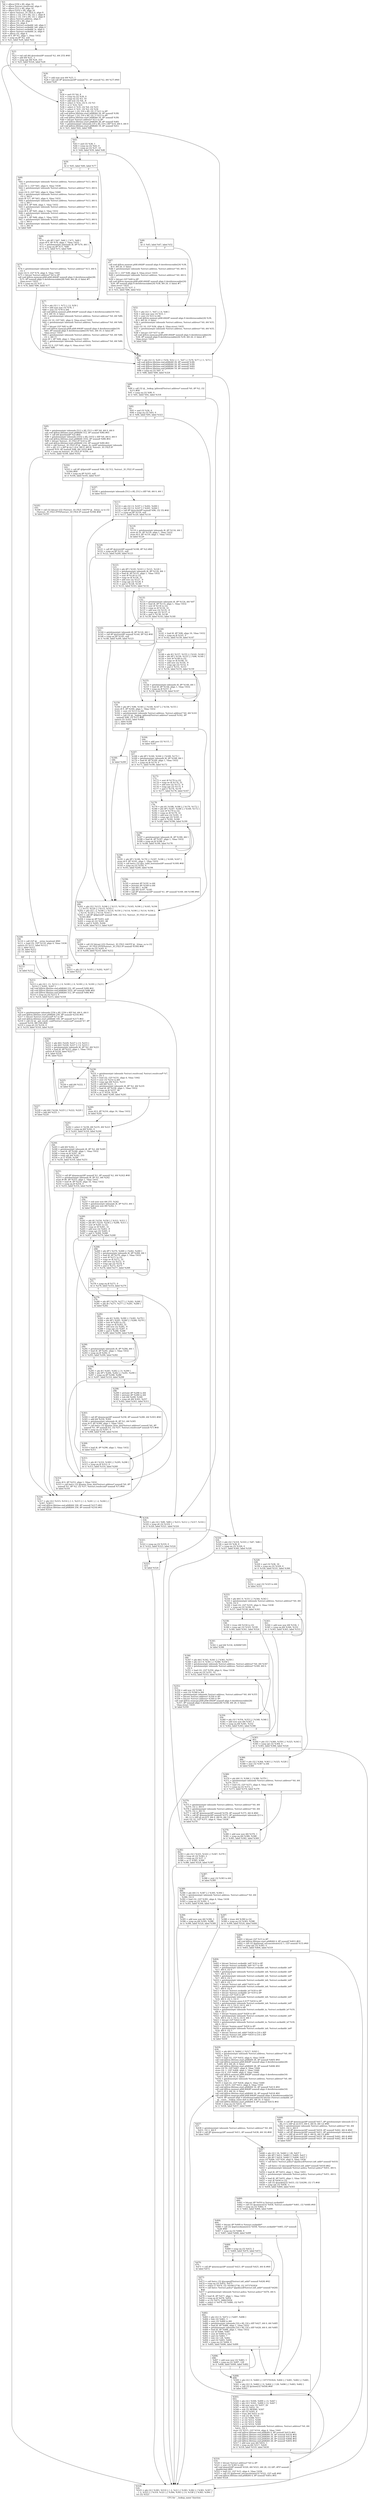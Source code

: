 digraph "CFG for '__lookup_name' function" {
	label="CFG for '__lookup_name' function";

	Node0x1a69a30 [shape=record,label="{%5:\l  %6 = alloca [256 x i8], align 16\l  %7 = alloca %struct.resolvconf, align 4\l  %8 = alloca [512 x i8], align 16\l  %9 = alloca [1032 x i8], align 16\l  %10 = alloca %struct._IO_FILE.0, align 8\l  %11 = alloca \{ i32, [16 x i8], i32 \}, align 8\l  %12 = alloca \{ i32, [16 x i8], i32 \}, align 8\l  %13 = alloca %struct.address, align 4\l  %14 = alloca [19 x i8], align 4\l  %15 = alloca i32, align 4\l  %16 = alloca %struct.sockaddr_in6, align 4\l  %17 = alloca %struct.sockaddr_in6, align 4\l  %18 = alloca %struct.sockaddr_in, align 4\l  %19 = alloca %struct.sockaddr_in, align 4\l  %20 = alloca i32, align 4\l  store i8 0, i8* %1, align 1, !tbaa !1632\l  %21 = icmp eq i8* %2, null\l  br i1 %21, label %29, label %22\l|{<s0>T|<s1>F}}"];
	Node0x1a69a30:s0 -> Node0x1a69f50;
	Node0x1a69a30:s1 -> Node0x1a69eb0;
	Node0x1a69eb0 [shape=record,label="{%22:\l22:                                               \l  %23 = tail call i64 @strnlen(i8* nonnull %2, i64 255) #40\l  %24 = add i64 %23, -1\l  %25 = icmp ugt i64 %24, 253\l  br i1 %25, label %524, label %26\l|{<s0>T|<s1>F}}"];
	Node0x1a69eb0:s0 -> Node0x1a6bf80;
	Node0x1a69eb0:s1 -> Node0x1a69f00;
	Node0x1a69f00 [shape=record,label="{%26:\l26:                                               \l  %27 = add nuw nsw i64 %23, 1\l  %28 = tail call i8* @memcpy(i8* nonnull %1, i8* nonnull %2, i64 %27) #40\l  br label %29\l}"];
	Node0x1a69f00 -> Node0x1a69f50;
	Node0x1a69f50 [shape=record,label="{%29:\l29:                                               \l  %30 = and i32 %4, 8\l  %31 = icmp eq i32 %30, 0\l  %32 = icmp eq i32 %3, 10\l  %33 = add nsw i32 %4, -8\l  %34 = select i1 %32, i32 0, i32 %3\l  %35 = or i1 %32, %31\l  %36 = select i1 %35, i32 %4, i32 %33\l  %37 = select i1 %31, i32 %3, i32 %34\l  %38 = bitcast \{ i32, [16 x i8], i32 \}* %11 to i8*\l  call void @llvm.lifetime.start.p0i8(i64 24, i8* nonnull %38)\l  %39 = bitcast \{ i32, [16 x i8], i32 \}* %12 to i8*\l  call void @llvm.lifetime.start.p0i8(i64 24, i8* nonnull %39)\l  %40 = bitcast %struct.address* %13 to i8*\l  call void @llvm.lifetime.start.p0i8(i64 28, i8* nonnull %40)\l  %41 = getelementptr inbounds [19 x i8], [19 x i8]* %14, i64 0, i64 0\l  call void @llvm.lifetime.start.p0i8(i64 19, i8* nonnull %41)\l  br i1 %21, label %42, label %86\l|{<s0>T|<s1>F}}"];
	Node0x1a69f50:s0 -> Node0x1a69fa0;
	Node0x1a69f50:s1 -> Node0x1a6a270;
	Node0x1a69fa0 [shape=record,label="{%42:\l42:                                               \l  %43 = and i32 %36, 1\l  %44 = icmp eq i32 %43, 0\l  %45 = icmp ne i32 %37, 10\l  br i1 %44, label %59, label %46\l|{<s0>T|<s1>F}}"];
	Node0x1a69fa0:s0 -> Node0x1a6a0e0;
	Node0x1a69fa0:s1 -> Node0x1a69ff0;
	Node0x1a69ff0 [shape=record,label="{%46:\l46:                                               \l  br i1 %45, label %47, label %52\l|{<s0>T|<s1>F}}"];
	Node0x1a69ff0:s0 -> Node0x1a6a040;
	Node0x1a69ff0:s1 -> Node0x1a6a090;
	Node0x1a6a040 [shape=record,label="{%47:\l47:                                               \l  call void @llvm.memset.p0i8.i64(i8* nonnull align 8 dereferenceable(24) %38,\l... i8 0, i64 24, i1 false)\l  %48 = getelementptr inbounds %struct.address, %struct.address* %0, i64 0,\l... i32 0\l  store i32 2, i32* %48, align 4, !tbaa.struct !1635\l  %49 = getelementptr inbounds %struct.address, %struct.address* %0, i64 0,\l... i32 1\l  %50 = bitcast i32* %49 to i8*\l  call void @llvm.memcpy.p0i8.p0i8.i64(i8* nonnull align 4 dereferenceable(24)\l... %50, i8* nonnull align 8 dereferenceable(24) %38, i64 24, i1 false) #7,\l... !tbaa.struct !1635\l  %51 = icmp eq i32 %37, 2\l  br i1 %51, label %86, label %52\l|{<s0>T|<s1>F}}"];
	Node0x1a6a040:s0 -> Node0x1a6a270;
	Node0x1a6a040:s1 -> Node0x1a6a090;
	Node0x1a6a090 [shape=record,label="{%52:\l52:                                               \l  %53 = phi i32 [ 1, %47 ], [ 0, %46 ]\l  %54 = add nuw nsw i32 %53, 1\l  %55 = zext i32 %53 to i64\l  call void @llvm.memset.p0i8.i64(i8* nonnull align 8 dereferenceable(24) %39,\l... i8 0, i64 24, i1 false)\l  %56 = getelementptr inbounds %struct.address, %struct.address* %0, i64 %55,\l... i32 0\l  store i32 10, i32* %56, align 4, !tbaa.struct !1635\l  %57 = getelementptr inbounds %struct.address, %struct.address* %0, i64 %55,\l... i32 1\l  %58 = bitcast i32* %57 to i8*\l  call void @llvm.memcpy.p0i8.p0i8.i64(i8* nonnull align 4 dereferenceable(24)\l... %58, i8* nonnull align 8 dereferenceable(24) %39, i64 24, i1 false) #7,\l... !tbaa.struct !1635\l  br label %86\l}"];
	Node0x1a6a090 -> Node0x1a6a270;
	Node0x1a6a0e0 [shape=record,label="{%59:\l59:                                               \l  br i1 %45, label %60, label %77\l|{<s0>T|<s1>F}}"];
	Node0x1a6a0e0:s0 -> Node0x1a6a130;
	Node0x1a6a0e0:s1 -> Node0x1a6a220;
	Node0x1a6a130 [shape=record,label="{%60:\l60:                                               \l  %61 = getelementptr inbounds %struct.address, %struct.address* %13, i64 0,\l... i32 0\l  store i32 2, i32* %61, align 4, !tbaa !1638\l  %62 = getelementptr inbounds %struct.address, %struct.address* %13, i64 0,\l... i32 1\l  store i32 0, i32* %62, align 4, !tbaa !1640\l  %63 = getelementptr inbounds %struct.address, %struct.address* %13, i64 0,\l... i32 2, i64 0\l  store i8 127, i8* %63, align 4, !tbaa !1632\l  %64 = getelementptr inbounds %struct.address, %struct.address* %13, i64 0,\l... i32 2, i64 1\l  store i8 0, i8* %64, align 1, !tbaa !1632\l  %65 = getelementptr inbounds %struct.address, %struct.address* %13, i64 0,\l... i32 2, i64 2\l  store i8 0, i8* %65, align 2, !tbaa !1632\l  %66 = getelementptr inbounds %struct.address, %struct.address* %13, i64 0,\l... i32 2, i64 3\l  store i8 1, i8* %66, align 1, !tbaa !1632\l  %67 = getelementptr inbounds %struct.address, %struct.address* %13, i64 0,\l... i32 2, i64 4\l  %68 = getelementptr inbounds %struct.address, %struct.address* %13, i64 0,\l... i32 2, i64 16\l  br label %69\l}"];
	Node0x1a6a130 -> Node0x1a6a180;
	Node0x1a6a180 [shape=record,label="{%69:\l69:                                               \l  %70 = phi i8* [ %67, %60 ], [ %71, %69 ]\l  store i8 0, i8* %70, align 1, !tbaa !1632\l  %71 = getelementptr inbounds i8, i8* %70, i64 1\l  %72 = icmp eq i8* %71, %68\l  br i1 %72, label %73, label %69\l|{<s0>T|<s1>F}}"];
	Node0x1a6a180:s0 -> Node0x1a6a1d0;
	Node0x1a6a180:s1 -> Node0x1a6a180;
	Node0x1a6a1d0 [shape=record,label="{%73:\l73:                                               \l  %74 = getelementptr inbounds %struct.address, %struct.address* %13, i64 0,\l... i32 3\l  store i32 0, i32* %74, align 4, !tbaa !1641\l  %75 = bitcast %struct.address* %0 to i8*\l  call void @llvm.memcpy.p0i8.p0i8.i64(i8* nonnull align 4 dereferenceable(28)\l... %75, i8* nonnull align 4 dereferenceable(28) %40, i64 28, i1 false) #7,\l... !tbaa.struct !1635\l  %76 = icmp eq i32 %37, 2\l  br i1 %76, label %86, label %77\l|{<s0>T|<s1>F}}"];
	Node0x1a6a1d0:s0 -> Node0x1a6a270;
	Node0x1a6a1d0:s1 -> Node0x1a6a220;
	Node0x1a6a220 [shape=record,label="{%77:\l77:                                               \l  %78 = phi i32 [ 1, %73 ], [ 0, %59 ]\l  %79 = add nuw nsw i32 %78, 1\l  %80 = zext i32 %78 to i64\l  call void @llvm.memset.p0i8.i64(i8* nonnull align 4 dereferenceable(19) %41,\l... i8 0, i64 19, i1 false)\l  %81 = getelementptr inbounds %struct.address, %struct.address* %0, i64 %80,\l... i32 0\l  store i32 10, i32* %81, align 4, !tbaa.struct !1635\l  %82 = getelementptr inbounds %struct.address, %struct.address* %0, i64 %80,\l... i32 1\l  %83 = bitcast i32* %82 to i8*\l  call void @llvm.memcpy.p0i8.p0i8.i64(i8* nonnull align 4 dereferenceable(19)\l... %83, i8* nonnull align 4 dereferenceable(19) %41, i64 19, i1 false) #7,\l... !tbaa.struct !1635\l  %84 = getelementptr inbounds %struct.address, %struct.address* %0, i64 %80,\l... i32 2, i64 15\l  store i8 1, i8* %84, align 1, !tbaa.struct !1635\l  %85 = getelementptr inbounds %struct.address, %struct.address* %0, i64 %80,\l... i32 3\l  store i32 0, i32* %85, align 4, !tbaa.struct !1635\l  br label %86\l}"];
	Node0x1a6a220 -> Node0x1a6a270;
	Node0x1a6a270 [shape=record,label="{%86:\l86:                                               \l  %87 = phi i32 [ 0, %29 ], [ %54, %52 ], [ 1, %47 ], [ %79, %77 ], [ 1, %73 ]\l  call void @llvm.lifetime.end.p0i8(i64 24, i8* nonnull %38)\l  call void @llvm.lifetime.end.p0i8(i64 24, i8* nonnull %39)\l  call void @llvm.lifetime.end.p0i8(i64 28, i8* nonnull %40)\l  call void @llvm.lifetime.end.p0i8(i64 19, i8* nonnull %41)\l  %88 = icmp eq i32 %87, 0\l  br i1 %88, label %89, label %324\l|{<s0>T|<s1>F}}"];
	Node0x1a6a270:s0 -> Node0x1a6a2c0;
	Node0x1a6a270:s1 -> Node0x1a6b440;
	Node0x1a6a2c0 [shape=record,label="{%89:\l89:                                               \l  %90 = call i32 @__lookup_ipliteral(%struct.address* nonnull %0, i8* %2, i32\l... %37) #40\l  %91 = icmp eq i32 %90, 0\l  br i1 %91, label %92, label %318\l|{<s0>T|<s1>F}}"];
	Node0x1a6a2c0:s0 -> Node0x1a6a310;
	Node0x1a6a2c0:s1 -> Node0x1a6b350;
	Node0x1a6a310 [shape=record,label="{%92:\l92:                                               \l  %93 = and i32 %36, 4\l  %94 = icmp eq i32 %93, 0\l  br i1 %94, label %95, label %323\l|{<s0>T|<s1>F}}"];
	Node0x1a6a310:s0 -> Node0x1a6a360;
	Node0x1a6a310:s1 -> Node0x1a6b3f0;
	Node0x1a6a360 [shape=record,label="{%95:\l95:                                               \l  %96 = getelementptr inbounds [512 x i8], [512 x i8]* %8, i64 0, i64 0\l  call void @llvm.lifetime.start.p0i8(i64 512, i8* nonnull %96) #41\l  %97 = call i64 @strlen(i8* %2) #40\l  %98 = getelementptr inbounds [1032 x i8], [1032 x i8]* %9, i64 0, i64 0\l  call void @llvm.lifetime.start.p0i8(i64 1032, i8* nonnull %98) #41\l  %99 = bitcast %struct._IO_FILE.0* %10 to i8*\l  call void @llvm.lifetime.start.p0i8(i64 232, i8* nonnull %99) #41\l  %100 = call %struct._IO_FILE.0* @__fopen_rb_ca(i8* getelementptr inbounds\l... ([11 x i8], [11 x i8]* @.str.1.414, i64 0, i64 0), %struct._IO_FILE.0*\l... nonnull %10, i8* nonnull %98, i64 1032) #40\l  %101 = icmp eq %struct._IO_FILE.0* %100, null\l  br i1 %101, label %109, label %102\l|{<s0>T|<s1>F}}"];
	Node0x1a6a360:s0 -> Node0x1a6a4a0;
	Node0x1a6a360:s1 -> Node0x1a6a3b0;
	Node0x1a6a3b0 [shape=record,label="{%102:\l102:                                              \l  %103 = call i8* @fgets(i8* nonnull %96, i32 512, %struct._IO_FILE.0* nonnull\l... %100) #40\l  %104 = icmp eq i8* %103, null\l  br i1 %104, label %105, label %107\l|{<s0>T|<s1>F}}"];
	Node0x1a6a3b0:s0 -> Node0x1a6a400;
	Node0x1a6a3b0:s1 -> Node0x1a6a450;
	Node0x1a6a400 [shape=record,label="{%105:\l105:                                              \l  %106 = call i32 bitcast (i32 (%struct._IO_FILE.1443*)* @__fclose_ca to i32\l... (%struct._IO_FILE.0*)*)(%struct._IO_FILE.0* nonnull %100) #40\l  br label %210\l}"];
	Node0x1a6a400 -> Node0x1a6ab80;
	Node0x1a6a450 [shape=record,label="{%107:\l107:                                              \l  %108 = getelementptr inbounds [512 x i8], [512 x i8]* %8, i64 0, i64 1\l  br label %113\l}"];
	Node0x1a6a450 -> Node0x1a6a540;
	Node0x1a6a4a0 [shape=record,label="{%109:\l109:                                              \l  %110 = call i32* @___errno_location() #40\l  %111 = load i32, i32* %110, align 4, !tbaa !1636\l  switch i32 %111, label %112 [\l    i32 2, label %212\l    i32 20, label %212\l    i32 13, label %212\l  ]\l|{<s0>def|<s1>2|<s2>20|<s3>13}}"];
	Node0x1a6a4a0:s0 -> Node0x1a6a4f0;
	Node0x1a6a4a0:s1 -> Node0x1a6abd0;
	Node0x1a6a4a0:s2 -> Node0x1a6abd0;
	Node0x1a6a4a0:s3 -> Node0x1a6abd0;
	Node0x1a6a4f0 [shape=record,label="{%112:\l112:                                              \l  br label %212\l}"];
	Node0x1a6a4f0 -> Node0x1a6abd0;
	Node0x1a6a540 [shape=record,label="{%113:\l113:                                              \l  %114 = phi i32 [ 0, %107 ], [ %202, %200 ]\l  %115 = phi i32 [ 0, %107 ], [ %201, %200 ]\l  %116 = call i8* @strchr(i8* nonnull %96, i32 35) #40\l  %117 = icmp eq i8* %116, null\l  br i1 %117, label %120, label %118\l|{<s0>T|<s1>F}}"];
	Node0x1a6a540:s0 -> Node0x1a6a5e0;
	Node0x1a6a540:s1 -> Node0x1a6a590;
	Node0x1a6a590 [shape=record,label="{%118:\l118:                                              \l  %119 = getelementptr inbounds i8, i8* %116, i64 1\l  store i8 10, i8* %116, align 1, !tbaa !1632\l  store i8 0, i8* %119, align 1, !tbaa !1632\l  br label %120\l}"];
	Node0x1a6a590 -> Node0x1a6a5e0;
	Node0x1a6a5e0 [shape=record,label="{%120:\l120:                                              \l  %121 = call i8* @strstr(i8* nonnull %108, i8* %2) #40\l  %122 = icmp eq i8* %121, null\l  br i1 %122, label %200, label %123\l|{<s0>T|<s1>F}}"];
	Node0x1a6a5e0:s0 -> Node0x1a6aae0;
	Node0x1a6a5e0:s1 -> Node0x1a6a630;
	Node0x1a6a630 [shape=record,label="{%123:\l123:                                              \l  %124 = phi i8* [ %145, %143 ], [ %121, %120 ]\l  %125 = getelementptr inbounds i8, i8* %124, i64 -1\l  %126 = load i8, i8* %125, align 1, !tbaa !1632\l  %127 = sext i8 %126 to i32\l  %128 = icmp ne i8 %126, 32\l  %129 = add nsw i32 %127, -9\l  %130 = icmp ugt i32 %129, 4\l  %131 = and i1 %128, %130\l  br i1 %131, label %143, label %132\l|{<s0>T|<s1>F}}"];
	Node0x1a6a630:s0 -> Node0x1a6a720;
	Node0x1a6a630:s1 -> Node0x1a6a680;
	Node0x1a6a680 [shape=record,label="{%132:\l132:                                              \l  %133 = getelementptr inbounds i8, i8* %124, i64 %97\l  %134 = load i8, i8* %133, align 1, !tbaa !1632\l  %135 = sext i8 %134 to i32\l  %136 = icmp ne i8 %134, 32\l  %137 = add nsw i32 %135, -9\l  %138 = icmp ugt i32 %137, 4\l  %139 = and i1 %136, %138\l  br i1 %139, label %143, label %140\l|{<s0>T|<s1>F}}"];
	Node0x1a6a680:s0 -> Node0x1a6a720;
	Node0x1a6a680:s1 -> Node0x1a6a6d0;
	Node0x1a6a6d0 [shape=record,label="{%140:\l140:                                              \l  %141 = load i8, i8* %96, align 16, !tbaa !1632\l  %142 = icmp eq i8 %141, 0\l  br i1 %142, label %159, label %147\l|{<s0>T|<s1>F}}"];
	Node0x1a6a6d0:s0 -> Node0x1a6a810;
	Node0x1a6a6d0:s1 -> Node0x1a6a770;
	Node0x1a6a720 [shape=record,label="{%143:\l143:                                              \l  %144 = getelementptr inbounds i8, i8* %124, i64 1\l  %145 = call i8* @strstr(i8* nonnull %144, i8* %2) #40\l  %146 = icmp eq i8* %145, null\l  br i1 %146, label %200, label %123\l|{<s0>T|<s1>F}}"];
	Node0x1a6a720:s0 -> Node0x1a6aae0;
	Node0x1a6a720:s1 -> Node0x1a6a630;
	Node0x1a6a770 [shape=record,label="{%147:\l147:                                              \l  %148 = phi i8 [ %157, %155 ], [ %141, %140 ]\l  %149 = phi i8* [ %156, %155 ], [ %96, %140 ]\l  %150 = sext i8 %148 to i32\l  %151 = icmp ne i8 %148, 32\l  %152 = add nsw i32 %150, -9\l  %153 = icmp ugt i32 %152, 4\l  %154 = and i1 %151, %153\l  br i1 %154, label %155, label %159\l|{<s0>T|<s1>F}}"];
	Node0x1a6a770:s0 -> Node0x1a6a7c0;
	Node0x1a6a770:s1 -> Node0x1a6a810;
	Node0x1a6a7c0 [shape=record,label="{%155:\l155:                                              \l  %156 = getelementptr inbounds i8, i8* %149, i64 1\l  %157 = load i8, i8* %156, align 1, !tbaa !1632\l  %158 = icmp eq i8 %157, 0\l  br i1 %158, label %159, label %147\l|{<s0>T|<s1>F}}"];
	Node0x1a6a7c0:s0 -> Node0x1a6a810;
	Node0x1a6a7c0:s1 -> Node0x1a6a770;
	Node0x1a6a810 [shape=record,label="{%159:\l159:                                              \l  %160 = phi i8* [ %96, %140 ], [ %149, %147 ], [ %156, %155 ]\l  store i8 0, i8* %160, align 1, !tbaa !1632\l  %161 = sext i32 %115 to i64\l  %162 = getelementptr inbounds %struct.address, %struct.address* %0, i64 %161\l  %163 = call i32 @__lookup_ipliteral(%struct.address* nonnull %162, i8*\l... nonnull %96, i32 %37) #40\l  switch i32 %163, label %166 [\l    i32 1, label %164\l    i32 0, label %200\l  ]\l|{<s0>def|<s1>1|<s2>0}}"];
	Node0x1a6a810:s0 -> Node0x1a6a8b0;
	Node0x1a6a810:s1 -> Node0x1a6a860;
	Node0x1a6a810:s2 -> Node0x1a6aae0;
	Node0x1a6a860 [shape=record,label="{%164:\l164:                                              \l  %165 = add nsw i32 %115, 1\l  br label %167\l}"];
	Node0x1a6a860 -> Node0x1a6a900;
	Node0x1a6a8b0 [shape=record,label="{%166:\l166:                                              \l  br label %200\l}"];
	Node0x1a6a8b0 -> Node0x1a6aae0;
	Node0x1a6a900 [shape=record,label="{%167:\l167:                                              \l  %168 = phi i8* [ %160, %164 ], [ %169, %172 ]\l  %169 = getelementptr inbounds i8, i8* %168, i64 1\l  %170 = load i8, i8* %169, align 1, !tbaa !1632\l  %171 = icmp eq i8 %170, 0\l  br i1 %171, label %190, label %172\l|{<s0>T|<s1>F}}"];
	Node0x1a6a900:s0 -> Node0x1a6aa40;
	Node0x1a6a900:s1 -> Node0x1a6a950;
	Node0x1a6a950 [shape=record,label="{%172:\l172:                                              \l  %173 = sext i8 %170 to i32\l  %174 = icmp ne i8 %170, 32\l  %175 = add nsw i32 %173, -9\l  %176 = icmp ugt i32 %175, 4\l  %177 = and i1 %174, %176\l  br i1 %177, label %178, label %167\l|{<s0>T|<s1>F}}"];
	Node0x1a6a950:s0 -> Node0x1a6a9a0;
	Node0x1a6a950:s1 -> Node0x1a6a900;
	Node0x1a6a9a0 [shape=record,label="{%178:\l178:                                              \l  %179 = phi i8 [ %188, %186 ], [ %170, %172 ]\l  %180 = phi i8* [ %187, %186 ], [ %169, %172 ]\l  %181 = sext i8 %179 to i32\l  %182 = icmp ne i8 %179, 32\l  %183 = add nsw i32 %181, -9\l  %184 = icmp ugt i32 %183, 4\l  %185 = and i1 %182, %184\l  br i1 %185, label %186, label %190\l|{<s0>T|<s1>F}}"];
	Node0x1a6a9a0:s0 -> Node0x1a6a9f0;
	Node0x1a6a9a0:s1 -> Node0x1a6aa40;
	Node0x1a6a9f0 [shape=record,label="{%186:\l186:                                              \l  %187 = getelementptr inbounds i8, i8* %180, i64 1\l  %188 = load i8, i8* %187, align 1, !tbaa !1632\l  %189 = icmp eq i8 %188, 0\l  br i1 %189, label %190, label %178\l|{<s0>T|<s1>F}}"];
	Node0x1a6a9f0:s0 -> Node0x1a6aa40;
	Node0x1a6a9f0:s1 -> Node0x1a6a9a0;
	Node0x1a6aa40 [shape=record,label="{%190:\l190:                                              \l  %191 = phi i8* [ %180, %178 ], [ %187, %186 ], [ %169, %167 ]\l  store i8 0, i8* %191, align 1, !tbaa !1632\l  %192 = call fastcc i32 @is_valid_hostname(i8* nonnull %169) #40\l  %193 = icmp eq i32 %192, 0\l  br i1 %193, label %200, label %194\l|{<s0>T|<s1>F}}"];
	Node0x1a6aa40:s0 -> Node0x1a6aae0;
	Node0x1a6aa40:s1 -> Node0x1a6aa90;
	Node0x1a6aa90 [shape=record,label="{%194:\l194:                                              \l  %195 = ptrtoint i8* %191 to i64\l  %196 = ptrtoint i8* %169 to i64\l  %197 = sub i64 1, %196\l  %198 = add i64 %197, %195\l  %199 = call i8* @memcpy(i8* nonnull %1, i8* nonnull %169, i64 %198) #40\l  br label %200\l}"];
	Node0x1a6aa90 -> Node0x1a6aae0;
	Node0x1a6aae0 [shape=record,label="{%200:\l200:                                              \l  %201 = phi i32 [ %115, %166 ], [ %115, %159 ], [ %165, %190 ], [ %165, %194\l... ], [ %115, %120 ], [ %115, %143 ]\l  %202 = phi i32 [ -2, %166 ], [ %114, %159 ], [ %114, %190 ], [ %114, %194 ],\l... [ %114, %120 ], [ %114, %143 ]\l  %203 = call i8* @fgets(i8* nonnull %96, i32 512, %struct._IO_FILE.0* nonnull\l... %100) #40\l  %204 = icmp ne i8* %203, null\l  %205 = icmp slt i32 %201, 48\l  %206 = and i1 %205, %204\l  br i1 %206, label %113, label %207\l|{<s0>T|<s1>F}}"];
	Node0x1a6aae0:s0 -> Node0x1a6a540;
	Node0x1a6aae0:s1 -> Node0x1a6ab30;
	Node0x1a6ab30 [shape=record,label="{%207:\l207:                                              \l  %208 = call i32 bitcast (i32 (%struct._IO_FILE.1443*)* @__fclose_ca to i32\l... (%struct._IO_FILE.0*)*)(%struct._IO_FILE.0* nonnull %100) #40\l  %209 = icmp eq i32 %201, 0\l  br i1 %209, label %210, label %212\l|{<s0>T|<s1>F}}"];
	Node0x1a6ab30:s0 -> Node0x1a6ab80;
	Node0x1a6ab30:s1 -> Node0x1a6abd0;
	Node0x1a6ab80 [shape=record,label="{%210:\l210:                                              \l  %211 = phi i32 [ 0, %105 ], [ %202, %207 ]\l  br label %212\l}"];
	Node0x1a6ab80 -> Node0x1a6abd0;
	Node0x1a6abd0 [shape=record,label="{%212:\l212:                                              \l  %213 = phi i32 [ -11, %112 ], [ 0, %109 ], [ 0, %109 ], [ 0, %109 ], [ %211,\l... %210 ], [ %201, %207 ]\l  call void @llvm.lifetime.end.p0i8(i64 232, i8* nonnull %99) #41\l  call void @llvm.lifetime.end.p0i8(i64 1032, i8* nonnull %98) #41\l  call void @llvm.lifetime.end.p0i8(i64 512, i8* nonnull %96) #41\l  %214 = icmp eq i32 %213, 0\l  br i1 %214, label %215, label %318\l|{<s0>T|<s1>F}}"];
	Node0x1a6abd0:s0 -> Node0x1a6ac20;
	Node0x1a6abd0:s1 -> Node0x1a6b350;
	Node0x1a6ac20 [shape=record,label="{%215:\l215:                                              \l  %216 = getelementptr inbounds [256 x i8], [256 x i8]* %6, i64 0, i64 0\l  call void @llvm.lifetime.start.p0i8(i64 256, i8* nonnull %216) #41\l  %217 = bitcast %struct.resolvconf* %7 to i8*\l  call void @llvm.lifetime.start.p0i8(i64 100, i8* nonnull %217) #41\l  %218 = call i32 @__get_resolv_conf(%struct.resolvconf* nonnull %7, i8*\l... nonnull %216, i64 256) #40\l  %219 = icmp slt i32 %218, 0\l  br i1 %219, label %316, label %220\l|{<s0>T|<s1>F}}"];
	Node0x1a6ac20:s0 -> Node0x1a6b300;
	Node0x1a6ac20:s1 -> Node0x1a6ac70;
	Node0x1a6ac70 [shape=record,label="{%220:\l220:                                              \l  %221 = phi i64 [ %229, %227 ], [ 0, %215 ]\l  %222 = phi i64 [ %228, %227 ], [ 0, %215 ]\l  %223 = getelementptr inbounds i8, i8* %2, i64 %221\l  %224 = load i8, i8* %223, align 1, !tbaa !1632\l  switch i8 %224, label %227 [\l    i8 0, label %230\l    i8 46, label %225\l  ]\l|{<s0>def|<s1>0|<s2>46}}"];
	Node0x1a6ac70:s0 -> Node0x1a6ad10;
	Node0x1a6ac70:s1 -> Node0x1a6ad60;
	Node0x1a6ac70:s2 -> Node0x1a6acc0;
	Node0x1a6acc0 [shape=record,label="{%225:\l225:                                              \l  %226 = add i64 %222, 1\l  br label %227\l}"];
	Node0x1a6acc0 -> Node0x1a6ad10;
	Node0x1a6ad10 [shape=record,label="{%227:\l227:                                              \l  %228 = phi i64 [ %226, %225 ], [ %222, %220 ]\l  %229 = add i64 %221, 1\l  br label %220\l}"];
	Node0x1a6ad10 -> Node0x1a6ac70;
	Node0x1a6ad60 [shape=record,label="{%230:\l230:                                              \l  %231 = getelementptr inbounds %struct.resolvconf, %struct.resolvconf* %7,\l... i64 0, i32 3\l  %232 = load i32, i32* %231, align 4, !tbaa !1642\l  %233 = zext i32 %232 to i64\l  %234 = icmp uge i64 %222, %233\l  %235 = add i64 %221, -1\l  %236 = getelementptr inbounds i8, i8* %2, i64 %235\l  %237 = load i8, i8* %236, align 1, !tbaa !1632\l  %238 = icmp eq i8 %237, 46\l  %239 = or i1 %234, %238\l  br i1 %239, label %240, label %241\l|{<s0>T|<s1>F}}"];
	Node0x1a6ad60:s0 -> Node0x1a6adb0;
	Node0x1a6ad60:s1 -> Node0x1a6ae00;
	Node0x1a6adb0 [shape=record,label="{%240:\l240:                                              \l  store i8 0, i8* %216, align 16, !tbaa !1632\l  br label %241\l}"];
	Node0x1a6adb0 -> Node0x1a6ae00;
	Node0x1a6ae00 [shape=record,label="{%241:\l241:                                              \l  %242 = select i1 %238, i64 %235, i64 %221\l  %243 = icmp eq i64 %242, 0\l  br i1 %243, label %316, label %244\l|{<s0>T|<s1>F}}"];
	Node0x1a6ae00:s0 -> Node0x1a6b300;
	Node0x1a6ae00:s1 -> Node0x1a6ae50;
	Node0x1a6ae50 [shape=record,label="{%244:\l244:                                              \l  %245 = add i64 %242, -1\l  %246 = getelementptr inbounds i8, i8* %2, i64 %245\l  %247 = load i8, i8* %246, align 1, !tbaa !1632\l  %248 = icmp eq i8 %247, 46\l  %249 = icmp ugt i64 %242, 255\l  %250 = or i1 %249, %248\l  br i1 %250, label %316, label %251\l|{<s0>T|<s1>F}}"];
	Node0x1a6ae50:s0 -> Node0x1a6b300;
	Node0x1a6ae50:s1 -> Node0x1a6aea0;
	Node0x1a6aea0 [shape=record,label="{%251:\l251:                                              \l  %252 = call i8* @memcpy(i8* nonnull %1, i8* nonnull %2, i64 %242) #40\l  %253 = getelementptr inbounds i8, i8* %1, i64 %242\l  store i8 46, i8* %253, align 1, !tbaa !1632\l  %254 = load i8, i8* %216, align 16, !tbaa !1632\l  %255 = icmp eq i8 %254, 0\l  br i1 %255, label %314, label %256\l|{<s0>T|<s1>F}}"];
	Node0x1a6aea0:s0 -> Node0x1a6b2b0;
	Node0x1a6aea0:s1 -> Node0x1a6aef0;
	Node0x1a6aef0 [shape=record,label="{%256:\l256:                                              \l  %257 = sub nuw nsw i64 255, %242\l  %258 = getelementptr inbounds i8, i8* %253, i64 1\l  %259 = add nuw nsw i64 %242, 1\l  br label %260\l}"];
	Node0x1a6aef0 -> Node0x1a6af40;
	Node0x1a6af40 [shape=record,label="{%260:\l260:                                              \l  %261 = phi i8 [ %254, %256 ], [ %312, %311 ]\l  %262 = phi i8* [ %216, %256 ], [ %296, %311 ]\l  %263 = sext i8 %261 to i32\l  %264 = icmp ne i8 %261, 32\l  %265 = add nsw i32 %263, -9\l  %266 = icmp ugt i32 %265, 4\l  %267 = and i1 %264, %266\l  br i1 %267, label %279, label %268\l|{<s0>T|<s1>F}}"];
	Node0x1a6af40:s0 -> Node0x1a6b030;
	Node0x1a6af40:s1 -> Node0x1a6af90;
	Node0x1a6af90 [shape=record,label="{%268:\l268:                                              \l  %269 = phi i8* [ %270, %268 ], [ %262, %260 ]\l  %270 = getelementptr inbounds i8, i8* %269, i64 1\l  %271 = load i8, i8* %270, align 1, !tbaa !1632\l  %272 = sext i8 %271 to i32\l  %273 = icmp ne i8 %271, 32\l  %274 = add nsw i32 %272, -9\l  %275 = icmp ugt i32 %274, 4\l  %276 = and i1 %273, %275\l  br i1 %276, label %277, label %268\l|{<s0>T|<s1>F}}"];
	Node0x1a6af90:s0 -> Node0x1a6afe0;
	Node0x1a6af90:s1 -> Node0x1a6af90;
	Node0x1a6afe0 [shape=record,label="{%277:\l277:                                              \l  %278 = icmp eq i8 %271, 0\l  br i1 %278, label %314, label %279\l|{<s0>T|<s1>F}}"];
	Node0x1a6afe0:s0 -> Node0x1a6b2b0;
	Node0x1a6afe0:s1 -> Node0x1a6b030;
	Node0x1a6b030 [shape=record,label="{%279:\l279:                                              \l  %280 = phi i8* [ %270, %277 ], [ %262, %260 ]\l  %281 = phi i8 [ %271, %277 ], [ %261, %260 ]\l  br label %282\l}"];
	Node0x1a6b030 -> Node0x1a6b080;
	Node0x1a6b080 [shape=record,label="{%282:\l282:                                              \l  %283 = phi i8 [ %292, %290 ], [ %281, %279 ]\l  %284 = phi i8* [ %291, %290 ], [ %280, %279 ]\l  %285 = sext i8 %283 to i32\l  %286 = icmp ne i8 %283, 32\l  %287 = add nsw i32 %285, -9\l  %288 = icmp ugt i32 %287, 4\l  %289 = and i1 %286, %288\l  br i1 %289, label %290, label %294\l|{<s0>T|<s1>F}}"];
	Node0x1a6b080:s0 -> Node0x1a6b0d0;
	Node0x1a6b080:s1 -> Node0x1a6b120;
	Node0x1a6b0d0 [shape=record,label="{%290:\l290:                                              \l  %291 = getelementptr inbounds i8, i8* %284, i64 1\l  %292 = load i8, i8* %291, align 1, !tbaa !1632\l  %293 = icmp eq i8 %292, 0\l  br i1 %293, label %294, label %282\l|{<s0>T|<s1>F}}"];
	Node0x1a6b0d0:s0 -> Node0x1a6b120;
	Node0x1a6b0d0:s1 -> Node0x1a6b080;
	Node0x1a6b120 [shape=record,label="{%294:\l294:                                              \l  %295 = phi i8 [ %283, %282 ], [ 0, %290 ]\l  %296 = phi i8* [ %284, %282 ], [ %291, %290 ]\l  %297 = icmp eq i8* %296, %280\l  br i1 %297, label %314, label %298\l|{<s0>T|<s1>F}}"];
	Node0x1a6b120:s0 -> Node0x1a6b2b0;
	Node0x1a6b120:s1 -> Node0x1a6b170;
	Node0x1a6b170 [shape=record,label="{%298:\l298:                                              \l  %299 = ptrtoint i8* %296 to i64\l  %300 = ptrtoint i8* %280 to i64\l  %301 = sub i64 %299, %300\l  %302 = icmp ult i64 %301, %257\l  br i1 %302, label %303, label %311\l|{<s0>T|<s1>F}}"];
	Node0x1a6b170:s0 -> Node0x1a6b1c0;
	Node0x1a6b170:s1 -> Node0x1a6b260;
	Node0x1a6b1c0 [shape=record,label="{%303:\l303:                                              \l  %304 = call i8* @memcpy(i8* nonnull %258, i8* nonnull %280, i64 %301) #40\l  %305 = add i64 %259, %301\l  %306 = getelementptr inbounds i8, i8* %1, i64 %305\l  store i8 0, i8* %306, align 1, !tbaa !1632\l  %307 = call fastcc i32 @name_from_dns(%struct.address* nonnull %0, i8*\l... nonnull %1, i8* nonnull %1, i32 %37, %struct.resolvconf* nonnull %7) #40\l  %308 = icmp eq i32 %307, 0\l  br i1 %308, label %309, label %316\l|{<s0>T|<s1>F}}"];
	Node0x1a6b1c0:s0 -> Node0x1a6b210;
	Node0x1a6b1c0:s1 -> Node0x1a6b300;
	Node0x1a6b210 [shape=record,label="{%309:\l309:                                              \l  %310 = load i8, i8* %296, align 1, !tbaa !1632\l  br label %311\l}"];
	Node0x1a6b210 -> Node0x1a6b260;
	Node0x1a6b260 [shape=record,label="{%311:\l311:                                              \l  %312 = phi i8 [ %310, %309 ], [ %295, %298 ]\l  %313 = icmp eq i8 %312, 0\l  br i1 %313, label %314, label %260\l|{<s0>T|<s1>F}}"];
	Node0x1a6b260:s0 -> Node0x1a6b2b0;
	Node0x1a6b260:s1 -> Node0x1a6af40;
	Node0x1a6b2b0 [shape=record,label="{%314:\l314:                                              \l  store i8 0, i8* %253, align 1, !tbaa !1632\l  %315 = call fastcc i32 @name_from_dns(%struct.address* nonnull %0, i8*\l... nonnull %1, i8* %2, i32 %37, %struct.resolvconf* nonnull %7) #40\l  br label %316\l}"];
	Node0x1a6b2b0 -> Node0x1a6b300;
	Node0x1a6b300 [shape=record,label="{%316:\l316:                                              \l  %317 = phi i32 [ %315, %314 ], [ -1, %215 ], [ -2, %241 ], [ -2, %244 ], [\l... %307, %303 ]\l  call void @llvm.lifetime.end.p0i8(i64 100, i8* nonnull %217) #41\l  call void @llvm.lifetime.end.p0i8(i64 256, i8* nonnull %216) #41\l  br label %318\l}"];
	Node0x1a6b300 -> Node0x1a6b350;
	Node0x1a6b350 [shape=record,label="{%318:\l318:                                              \l  %319 = phi i32 [ %90, %89 ], [ %213, %212 ], [ %317, %316 ]\l  %320 = icmp slt i32 %319, 1\l  br i1 %320, label %321, label %324\l|{<s0>T|<s1>F}}"];
	Node0x1a6b350:s0 -> Node0x1a6b3a0;
	Node0x1a6b350:s1 -> Node0x1a6b440;
	Node0x1a6b3a0 [shape=record,label="{%321:\l321:                                              \l  %322 = icmp eq i32 %319, 0\l  br i1 %322, label %323, label %524\l|{<s0>T|<s1>F}}"];
	Node0x1a6b3a0:s0 -> Node0x1a6b3f0;
	Node0x1a6b3a0:s1 -> Node0x1a6bf80;
	Node0x1a6b3f0 [shape=record,label="{%323:\l323:                                              \l  br label %524\l}"];
	Node0x1a6b3f0 -> Node0x1a6bf80;
	Node0x1a6b440 [shape=record,label="{%324:\l324:                                              \l  %325 = phi i32 [ %319, %318 ], [ %87, %86 ]\l  %326 = and i32 %36, 8\l  %327 = icmp eq i32 %326, 0\l  br i1 %327, label %382, label %328\l|{<s0>T|<s1>F}}"];
	Node0x1a6b440:s0 -> Node0x1a6b8f0;
	Node0x1a6b440:s1 -> Node0x1a6b490;
	Node0x1a6b490 [shape=record,label="{%328:\l328:                                              \l  %329 = and i32 %36, 16\l  %330 = icmp eq i32 %329, 0\l  br i1 %330, label %331, label %366\l|{<s0>T|<s1>F}}"];
	Node0x1a6b490:s0 -> Node0x1a6b4e0;
	Node0x1a6b490:s1 -> Node0x1a6b7b0;
	Node0x1a6b4e0 [shape=record,label="{%331:\l331:                                              \l  %332 = zext i32 %325 to i64\l  br label %333\l}"];
	Node0x1a6b4e0 -> Node0x1a6b530;
	Node0x1a6b530 [shape=record,label="{%333:\l333:                                              \l  %334 = phi i64 [ 0, %331 ], [ %344, %343 ]\l  %335 = getelementptr inbounds %struct.address, %struct.address* %0, i64\l... %334, i32 0\l  %336 = load i32, i32* %335, align 4, !tbaa !1638\l  %337 = icmp eq i32 %336, 10\l  br i1 %337, label %338, label %343\l|{<s0>T|<s1>F}}"];
	Node0x1a6b530:s0 -> Node0x1a6b580;
	Node0x1a6b530:s1 -> Node0x1a6b620;
	Node0x1a6b580 [shape=record,label="{%338:\l338:                                              \l  %339 = trunc i64 %334 to i32\l  %340 = icmp sgt i32 %325, %339\l  br i1 %340, label %341, label %524\l|{<s0>T|<s1>F}}"];
	Node0x1a6b580:s0 -> Node0x1a6b5d0;
	Node0x1a6b580:s1 -> Node0x1a6bf80;
	Node0x1a6b5d0 [shape=record,label="{%341:\l341:                                              \l  %342 = and i64 %334, 4294967295\l  br label %346\l}"];
	Node0x1a6b5d0 -> Node0x1a6b670;
	Node0x1a6b620 [shape=record,label="{%343:\l343:                                              \l  %344 = add nuw nsw i64 %334, 1\l  %345 = icmp eq i64 %344, %332\l  br i1 %345, label %363, label %333\l|{<s0>T|<s1>F}}"];
	Node0x1a6b620:s0 -> Node0x1a6b760;
	Node0x1a6b620:s1 -> Node0x1a6b530;
	Node0x1a6b670 [shape=record,label="{%346:\l346:                                              \l  %347 = phi i64 [ %342, %341 ], [ %361, %359 ]\l  %348 = phi i32 [ 0, %341 ], [ %360, %359 ]\l  %349 = getelementptr inbounds %struct.address, %struct.address* %0, i64 %347\l  %350 = getelementptr inbounds %struct.address, %struct.address* %349, i64 0,\l... i32 0\l  %351 = load i32, i32* %350, align 4, !tbaa !1638\l  %352 = icmp eq i32 %351, 10\l  br i1 %352, label %353, label %359\l|{<s0>T|<s1>F}}"];
	Node0x1a6b670:s0 -> Node0x1a6b6c0;
	Node0x1a6b670:s1 -> Node0x1a6b710;
	Node0x1a6b6c0 [shape=record,label="{%353:\l353:                                              \l  %354 = add nsw i32 %348, 1\l  %355 = sext i32 %348 to i64\l  %356 = getelementptr inbounds %struct.address, %struct.address* %0, i64 %355\l  %357 = bitcast %struct.address* %356 to i8*\l  %358 = bitcast %struct.address* %349 to i8*\l  call void @llvm.memcpy.p0i8.p0i8.i64(i8* nonnull align 4 dereferenceable(28)\l... %357, i8* nonnull align 4 dereferenceable(28) %358, i64 28, i1 false),\l... !tbaa.struct !1635\l  br label %359\l}"];
	Node0x1a6b6c0 -> Node0x1a6b710;
	Node0x1a6b710 [shape=record,label="{%359:\l359:                                              \l  %360 = phi i32 [ %354, %353 ], [ %348, %346 ]\l  %361 = add nuw nsw i64 %347, 1\l  %362 = icmp eq i64 %361, %332\l  br i1 %362, label %363, label %346\l|{<s0>T|<s1>F}}"];
	Node0x1a6b710:s0 -> Node0x1a6b760;
	Node0x1a6b710:s1 -> Node0x1a6b670;
	Node0x1a6b760 [shape=record,label="{%363:\l363:                                              \l  %364 = phi i32 [ %360, %359 ], [ %325, %343 ]\l  %365 = icmp sgt i32 %364, 0\l  br i1 %365, label %366, label %524\l|{<s0>T|<s1>F}}"];
	Node0x1a6b760:s0 -> Node0x1a6b7b0;
	Node0x1a6b760:s1 -> Node0x1a6bf80;
	Node0x1a6b7b0 [shape=record,label="{%366:\l366:                                              \l  %367 = phi i32 [ %364, %363 ], [ %325, %328 ]\l  %368 = zext i32 %367 to i64\l  br label %369\l}"];
	Node0x1a6b7b0 -> Node0x1a6b800;
	Node0x1a6b800 [shape=record,label="{%369:\l369:                                              \l  %370 = phi i64 [ 0, %366 ], [ %380, %379 ]\l  %371 = getelementptr inbounds %struct.address, %struct.address* %0, i64\l... %370, i32 0\l  %372 = load i32, i32* %371, align 4, !tbaa !1638\l  %373 = icmp eq i32 %372, 2\l  br i1 %373, label %374, label %379\l|{<s0>T|<s1>F}}"];
	Node0x1a6b800:s0 -> Node0x1a6b850;
	Node0x1a6b800:s1 -> Node0x1a6b8a0;
	Node0x1a6b850 [shape=record,label="{%374:\l374:                                              \l  %375 = getelementptr inbounds %struct.address, %struct.address* %0, i64\l... %370, i32 2, i64 0\l  %376 = getelementptr inbounds %struct.address, %struct.address* %0, i64\l... %370, i32 2, i64 12\l  %377 = call i8* @memcpy(i8* nonnull %376, i8* nonnull %375, i64 4) #40\l  %378 = call i8* @memcpy(i8* nonnull %375, i8* getelementptr inbounds ([13 x\l... i8], [13 x i8]* @.str.415, i64 0, i64 0), i64 12) #40\l  store i32 10, i32* %371, align 4, !tbaa !1638\l  br label %379\l}"];
	Node0x1a6b850 -> Node0x1a6b8a0;
	Node0x1a6b8a0 [shape=record,label="{%379:\l379:                                              \l  %380 = add nuw nsw i64 %370, 1\l  %381 = icmp eq i64 %380, %368\l  br i1 %381, label %382, label %369\l|{<s0>T|<s1>F}}"];
	Node0x1a6b8a0:s0 -> Node0x1a6b8f0;
	Node0x1a6b8a0:s1 -> Node0x1a6b800;
	Node0x1a6b8f0 [shape=record,label="{%382:\l382:                                              \l  %383 = phi i32 [ %325, %324 ], [ %367, %379 ]\l  %384 = icmp slt i32 %383, 2\l  %385 = icmp eq i32 %37, 2\l  %386 = or i1 %385, %384\l  br i1 %386, label %524, label %387\l|{<s0>T|<s1>F}}"];
	Node0x1a6b8f0:s0 -> Node0x1a6bf80;
	Node0x1a6b8f0:s1 -> Node0x1a6b940;
	Node0x1a6b940 [shape=record,label="{%387:\l387:                                              \l  %388 = zext i32 %383 to i64\l  br label %389\l}"];
	Node0x1a6b940 -> Node0x1a6b990;
	Node0x1a6b990 [shape=record,label="{%389:\l389:                                              \l  %390 = phi i64 [ 0, %387 ], [ %395, %394 ]\l  %391 = getelementptr inbounds %struct.address, %struct.address* %0, i64\l... %390, i32 0\l  %392 = load i32, i32* %391, align 4, !tbaa !1638\l  %393 = icmp eq i32 %392, 2\l  br i1 %393, label %394, label %397\l|{<s0>T|<s1>F}}"];
	Node0x1a6b990:s0 -> Node0x1a6b9e0;
	Node0x1a6b990:s1 -> Node0x1a6ba30;
	Node0x1a6b9e0 [shape=record,label="{%394:\l394:                                              \l  %395 = add nuw nsw i64 %390, 1\l  %396 = icmp eq i64 %395, %388\l  br i1 %396, label %524, label %389\l|{<s0>T|<s1>F}}"];
	Node0x1a6b9e0:s0 -> Node0x1a6bf80;
	Node0x1a6b9e0:s1 -> Node0x1a6b990;
	Node0x1a6ba30 [shape=record,label="{%397:\l397:                                              \l  %398 = trunc i64 %390 to i32\l  %399 = icmp eq i32 %383, %398\l  br i1 %399, label %524, label %400\l|{<s0>T|<s1>F}}"];
	Node0x1a6ba30:s0 -> Node0x1a6bf80;
	Node0x1a6ba30:s1 -> Node0x1a6ba80;
	Node0x1a6ba80 [shape=record,label="{%400:\l400:                                              \l  %401 = bitcast i32* %15 to i8*\l  call void @llvm.lifetime.start.p0i8(i64 4, i8* nonnull %401) #41\l  %402 = call i32 @pthread_setcancelstate(i32 1, i32* nonnull %15) #40\l  %403 = icmp sgt i32 %383, 0\l  br i1 %403, label %404, label %519\l|{<s0>T|<s1>F}}"];
	Node0x1a6ba80:s0 -> Node0x1a6bad0;
	Node0x1a6ba80:s1 -> Node0x1a6bf30;
	Node0x1a6bad0 [shape=record,label="{%404:\l404:                                              \l  %405 = bitcast %struct.sockaddr_in6* %16 to i8*\l  %406 = bitcast %struct.sockaddr_in6* %17 to i8*\l  %407 = getelementptr inbounds %struct.sockaddr_in6, %struct.sockaddr_in6*\l... %17, i64 0, i32 0\l  %408 = getelementptr inbounds %struct.sockaddr_in6, %struct.sockaddr_in6*\l... %17, i64 0, i32 1\l  %409 = getelementptr inbounds %struct.sockaddr_in6, %struct.sockaddr_in6*\l... %17, i64 0, i32 2\l  %410 = getelementptr inbounds %struct.sockaddr_in6, %struct.sockaddr_in6*\l... %17, i64 0, i32 3\l  %411 = bitcast %struct.in6_addr* %410 to i8*\l  %412 = getelementptr inbounds %struct.sockaddr_in6, %struct.sockaddr_in6*\l... %17, i64 0, i32 4\l  %413 = bitcast %struct.sockaddr_in* %18 to i8*\l  %414 = bitcast %struct.sockaddr_in* %19 to i8*\l  %415 = bitcast i32* %20 to i8*\l  %416 = getelementptr inbounds %struct.sockaddr_in6, %struct.sockaddr_in6*\l... %16, i64 0, i32 3, i32 0\l  %417 = bitcast %union.anon.0.437* %416 to i8*\l  %418 = getelementptr inbounds %struct.sockaddr_in6, %struct.sockaddr_in6*\l... %17, i64 0, i32 3, i32 0, i32 0, i64 3\l  %419 = bitcast i32* %418 to i8*\l  %420 = getelementptr inbounds %struct.sockaddr_in, %struct.sockaddr_in* %19,\l... i64 0, i32 2\l  %421 = bitcast %union.anon* %420 to i8*\l  %422 = getelementptr inbounds %struct.sockaddr_in6, %struct.sockaddr_in6*\l... %16, i64 0, i32 3, i32 0, i32 0, i64 3\l  %423 = bitcast i32* %422 to i8*\l  %424 = getelementptr inbounds %struct.sockaddr_in, %struct.sockaddr_in* %18,\l... i64 0, i32 2\l  %425 = bitcast %union.anon* %424 to i8*\l  %426 = getelementptr inbounds %struct.sockaddr_in6, %struct.sockaddr_in6*\l... %16, i64 0, i32 3\l  %427 = bitcast %struct.in6_addr* %426 to [16 x i8]*\l  %428 = bitcast %struct.in6_addr* %410 to [16 x i8]*\l  %429 = zext i32 %383 to i64\l  br label %430\l}"];
	Node0x1a6bad0 -> Node0x1a6bb20;
	Node0x1a6bb20 [shape=record,label="{%430:\l430:                                              \l  %431 = phi i64 [ 0, %404 ], [ %517, %503 ]\l  %432 = getelementptr inbounds %struct.address, %struct.address* %0, i64\l... %431, i32 0\l  %433 = load i32, i32* %432, align 4, !tbaa !1638\l  call void @llvm.lifetime.start.p0i8(i64 28, i8* nonnull %405) #41\l  call void @llvm.memset.p0i8.i64(i8* nonnull align 4 dereferenceable(28)\l... %405, i8 0, i64 28, i1 false)\l  call void @llvm.lifetime.start.p0i8(i64 28, i8* nonnull %406) #41\l  store i16 10, i16* %407, align 4, !tbaa !1644\l  store i16 -1, i16* %408, align 2, !tbaa !1648\l  store i32 0, i32* %409, align 4, !tbaa !1649\l  call void @llvm.memset.p0i8.i64(i8* nonnull align 4 dereferenceable(16)\l... %411, i8 0, i64 16, i1 false)\l  %434 = getelementptr inbounds %struct.address, %struct.address* %0, i64\l... %431, i32 1\l  %435 = load i32, i32* %434, align 4, !tbaa !1640\l  store i32 %435, i32* %412, align 4, !tbaa !1650\l  call void @llvm.lifetime.start.p0i8(i64 16, i8* nonnull %413) #41\l  call void @llvm.memset.p0i8.i64(i8* nonnull align 4 dereferenceable(16)\l... %413, i8 0, i64 16, i1 false)\l  call void @llvm.lifetime.start.p0i8(i64 16, i8* nonnull %414) #41\l  call void @llvm.memcpy.p0i8.p0i8.i64(i8* nonnull align 4 dereferenceable(16)\l... %414, i8* nonnull align 4 dereferenceable(16) bitcast (%struct.sockaddr_in*\l... @__const.__lookup_name.da4 to i8*), i64 16, i1 false)\l  call void @llvm.lifetime.start.p0i8(i64 4, i8* nonnull %415) #41\l  %436 = icmp eq i32 %433, 10\l  br i1 %436, label %437, label %440\l|{<s0>T|<s1>F}}"];
	Node0x1a6bb20:s0 -> Node0x1a6bb70;
	Node0x1a6bb20:s1 -> Node0x1a6bbc0;
	Node0x1a6bb70 [shape=record,label="{%437:\l437:                                              \l  %438 = getelementptr inbounds %struct.address, %struct.address* %0, i64\l... %431, i32 2, i64 0\l  %439 = call i8* @memcpy(i8* nonnull %411, i8* nonnull %438, i64 16) #40\l  br label %447\l}"];
	Node0x1a6bb70 -> Node0x1a6bc10;
	Node0x1a6bbc0 [shape=record,label="{%440:\l440:                                              \l  %441 = call i8* @memcpy(i8* nonnull %417, i8* getelementptr inbounds ([13 x\l... i8], [13 x i8]* @.str.415, i64 0, i64 0), i64 12) #40\l  %442 = getelementptr inbounds %struct.address, %struct.address* %0, i64\l... %431, i32 2, i64 0\l  %443 = call i8* @memcpy(i8* nonnull %419, i8* nonnull %442, i64 4) #40\l  %444 = call i8* @memcpy(i8* nonnull %411, i8* getelementptr inbounds ([13 x\l... i8], [13 x i8]* @.str.415, i64 0, i64 0), i64 12) #40\l  %445 = call i8* @memcpy(i8* nonnull %419, i8* nonnull %442, i64 4) #40\l  %446 = call i8* @memcpy(i8* nonnull %421, i8* nonnull %442, i64 4) #40\l  br label %447\l}"];
	Node0x1a6bbc0 -> Node0x1a6bc10;
	Node0x1a6bc10 [shape=record,label="{%447:\l447:                                              \l  %448 = phi i32 [ 16, %440 ], [ 28, %437 ]\l  %449 = phi i8* [ %413, %440 ], [ %405, %437 ]\l  %450 = phi i8* [ %414, %440 ], [ %406, %437 ]\l  store i32 %448, i32* %20, align 4, !tbaa !1636\l  %451 = call fastcc %struct.policy* @policyof(%struct.in6_addr* nonnull %410)\l... #42\l  %452 = call fastcc i32 @scopeof(%struct.in6_addr* nonnull %410) #42\l  %453 = getelementptr inbounds %struct.policy, %struct.policy* %451, i64 0,\l... i32 4\l  %454 = load i8, i8* %453, align 1, !tbaa !1651\l  %455 = getelementptr inbounds %struct.policy, %struct.policy* %451, i64 0,\l... i32 3\l  %456 = load i8, i8* %455, align 1, !tbaa !1653\l  %457 = zext i8 %456 to i32\l  %458 = call i32 @socket(i32 %433, i32 524290, i32 17) #40\l  %459 = icmp sgt i32 %458, -1\l  br i1 %459, label %460, label %503\l|{<s0>T|<s1>F}}"];
	Node0x1a6bc10:s0 -> Node0x1a6bc60;
	Node0x1a6bc10:s1 -> Node0x1a6bee0;
	Node0x1a6bc60 [shape=record,label="{%460:\l460:                                              \l  %461 = bitcast i8* %450 to %struct.sockaddr*\l  %462 = call i32 @connect(i32 %458, %struct.sockaddr* %461, i32 %448) #40\l  %463 = icmp eq i32 %462, 0\l  br i1 %463, label %464, label %499\l|{<s0>T|<s1>F}}"];
	Node0x1a6bc60:s0 -> Node0x1a6bcb0;
	Node0x1a6bc60:s1 -> Node0x1a6be90;
	Node0x1a6bcb0 [shape=record,label="{%464:\l464:                                              \l  %465 = bitcast i8* %449 to %struct.sockaddr*\l  %466 = call i32 @getsockname(i32 %458, %struct.sockaddr* %465, i32* nonnull\l... %20) #40\l  %467 = icmp eq i32 %466, 0\l  br i1 %467, label %468, label %499\l|{<s0>T|<s1>F}}"];
	Node0x1a6bcb0:s0 -> Node0x1a6bd00;
	Node0x1a6bcb0:s1 -> Node0x1a6be90;
	Node0x1a6bd00 [shape=record,label="{%468:\l468:                                              \l  %469 = icmp eq i32 %433, 2\l  br i1 %469, label %470, label %472\l|{<s0>T|<s1>F}}"];
	Node0x1a6bd00:s0 -> Node0x1a6bd50;
	Node0x1a6bd00:s1 -> Node0x1a6bda0;
	Node0x1a6bd50 [shape=record,label="{%470:\l470:                                              \l  %471 = call i8* @memcpy(i8* nonnull %423, i8* nonnull %425, i64 4) #40\l  br label %472\l}"];
	Node0x1a6bd50 -> Node0x1a6bda0;
	Node0x1a6bda0 [shape=record,label="{%472:\l472:                                              \l  %473 = call fastcc i32 @scopeof(%struct.in6_addr* nonnull %426) #42\l  %474 = icmp eq i32 %452, %473\l  %475 = select i1 %474, i32 1610612736, i32 1073741824\l  %476 = call fastcc %struct.policy* @policyof(%struct.in6_addr* nonnull %426)\l... #40\l  %477 = getelementptr inbounds %struct.policy, %struct.policy* %476, i64 0,\l... i32 4\l  %478 = load i8, i8* %477, align 1, !tbaa !1651\l  %479 = icmp eq i8 %478, %454\l  %480 = or i32 %475, 268435456\l  %481 = select i1 %479, i32 %480, i32 %475\l  br label %482\l}"];
	Node0x1a6bda0 -> Node0x1a6bdf0;
	Node0x1a6bdf0 [shape=record,label="{%482:\l482:                                              \l  %483 = phi i32 [ 0, %472 ], [ %497, %496 ]\l  %484 = lshr i32 %483, 3\l  %485 = zext i32 %484 to i64\l  %486 = getelementptr inbounds [16 x i8], [16 x i8]* %427, i64 0, i64 %485\l  %487 = load i8, i8* %486, align 1, !tbaa !1632\l  %488 = getelementptr inbounds [16 x i8], [16 x i8]* %428, i64 0, i64 %485\l  %489 = load i8, i8* %488, align 1, !tbaa !1632\l  %490 = xor i8 %489, %487\l  %491 = zext i8 %490 to i32\l  %492 = and i32 %483, 7\l  %493 = lshr i32 128, %492\l  %494 = and i32 %493, %491\l  %495 = icmp eq i32 %494, 0\l  br i1 %495, label %496, label %499\l|{<s0>T|<s1>F}}"];
	Node0x1a6bdf0:s0 -> Node0x1a6be40;
	Node0x1a6bdf0:s1 -> Node0x1a6be90;
	Node0x1a6be40 [shape=record,label="{%496:\l496:                                              \l  %497 = add nuw nsw i32 %483, 1\l  %498 = icmp eq i32 %497, 128\l  br i1 %498, label %499, label %482\l|{<s0>T|<s1>F}}"];
	Node0x1a6be40:s0 -> Node0x1a6be90;
	Node0x1a6be40:s1 -> Node0x1a6bdf0;
	Node0x1a6be90 [shape=record,label="{%499:\l499:                                              \l  %500 = phi i32 [ 0, %460 ], [ 1073741824, %464 ], [ %481, %482 ], [ %481,\l... %496 ]\l  %501 = phi i32 [ 0, %460 ], [ 0, %464 ], [ 128, %496 ], [ %483, %482 ]\l  %502 = call i32 @close(i32 %458) #40\l  br label %503\l}"];
	Node0x1a6be90 -> Node0x1a6bee0;
	Node0x1a6bee0 [shape=record,label="{%503:\l503:                                              \l  %504 = phi i32 [ %500, %499 ], [ 0, %447 ]\l  %505 = phi i32 [ %501, %499 ], [ 0, %447 ]\l  %506 = shl nuw nsw i32 %457, 20\l  %507 = shl i32 %452, 16\l  %508 = sub i32 983040, %507\l  %509 = shl i32 %505, 8\l  %510 = trunc i64 %431 to i32\l  %511 = sub i32 48, %510\l  %512 = or i32 %508, %511\l  %513 = or i32 %512, %506\l  %514 = or i32 %513, %504\l  %515 = or i32 %514, %509\l  %516 = getelementptr inbounds %struct.address, %struct.address* %0, i64\l... %431, i32 3\l  store i32 %515, i32* %516, align 4, !tbaa !1641\l  call void @llvm.lifetime.end.p0i8(i64 4, i8* nonnull %415) #41\l  call void @llvm.lifetime.end.p0i8(i64 16, i8* nonnull %414) #41\l  call void @llvm.lifetime.end.p0i8(i64 16, i8* nonnull %413) #41\l  call void @llvm.lifetime.end.p0i8(i64 28, i8* nonnull %406) #41\l  call void @llvm.lifetime.end.p0i8(i64 28, i8* nonnull %405) #41\l  %517 = add nuw nsw i64 %431, 1\l  %518 = icmp eq i64 %517, %429\l  br i1 %518, label %519, label %430\l|{<s0>T|<s1>F}}"];
	Node0x1a6bee0:s0 -> Node0x1a6bf30;
	Node0x1a6bee0:s1 -> Node0x1a6bb20;
	Node0x1a6bf30 [shape=record,label="{%519:\l519:                                              \l  %520 = bitcast %struct.address* %0 to i8*\l  %521 = sext i32 %383 to i64\l  call void @qsort(i8* nonnull %520, i64 %521, i64 28, i32 (i8*, i8*)* nonnull\l... @addrcmp) #40\l  %522 = load i32, i32* %15, align 4, !tbaa !1636\l  %523 = call i32 @pthread_setcancelstate(i32 %522, i32* null) #40\l  call void @llvm.lifetime.end.p0i8(i64 4, i8* nonnull %401) #41\l  br label %524\l}"];
	Node0x1a6bf30 -> Node0x1a6bf80;
	Node0x1a6bf80 [shape=record,label="{%524:\l524:                                              \l  %525 = phi i32 [ %383, %519 ], [ -2, %22 ], [ %383, %382 ], [ %383, %397 ],\l... [ -2, %323 ], [ %319, %321 ], [ %364, %363 ], [ 0, %338 ], [ %383, %394 ]\l  ret i32 %525\l}"];
}
